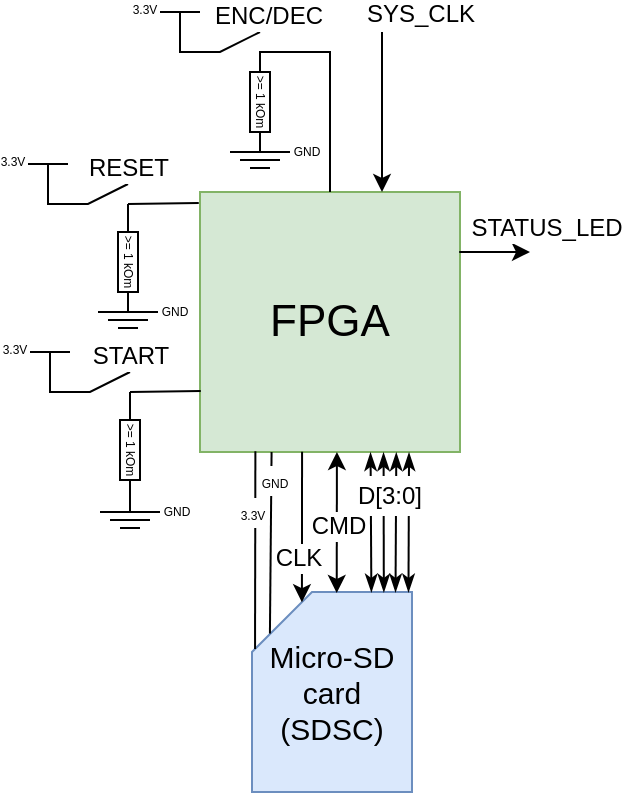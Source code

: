 <mxfile version="20.2.3" type="device"><diagram id="fO9pJ9hmjl-DQnfwtDK7" name="Страница 1"><mxGraphModel dx="447" dy="308" grid="1" gridSize="10" guides="1" tooltips="1" connect="1" arrows="1" fold="1" page="1" pageScale="1" pageWidth="1169" pageHeight="827" math="0" shadow="0"><root><mxCell id="0"/><mxCell id="1" parent="0"/><mxCell id="NyUPaynE3EMtB2uFRSFc-2" value="&lt;font style=&quot;font-size: 15px;&quot;&gt;Micro-SD card (SDSC)&lt;/font&gt;" style="shape=card;whiteSpace=wrap;html=1;fillColor=#dae8fc;strokeColor=#6c8ebf;" parent="1" vertex="1"><mxGeometry x="161" y="330" width="80" height="100" as="geometry"/></mxCell><mxCell id="NyUPaynE3EMtB2uFRSFc-4" value="&lt;font style=&quot;font-size: 22px;&quot;&gt;FPGA&lt;/font&gt;" style="whiteSpace=wrap;html=1;aspect=fixed;fillColor=#d5e8d4;strokeColor=#82b366;" parent="1" vertex="1"><mxGeometry x="135" y="130" width="130" height="130" as="geometry"/></mxCell><mxCell id="NyUPaynE3EMtB2uFRSFc-5" value="" style="endArrow=classicThin;html=1;rounded=0;fontSize=22;entryX=0.804;entryY=1.003;entryDx=0;entryDy=0;exitX=0.978;exitY=0;exitDx=0;exitDy=0;exitPerimeter=0;startArrow=classicThin;startFill=1;endFill=1;entryPerimeter=0;" parent="1" source="NyUPaynE3EMtB2uFRSFc-2" edge="1"><mxGeometry width="50" height="50" relative="1" as="geometry"><mxPoint x="239.28" y="329.5" as="sourcePoint"/><mxPoint x="239.52" y="260.39" as="targetPoint"/></mxGeometry></mxCell><mxCell id="NyUPaynE3EMtB2uFRSFc-6" value="" style="endArrow=classicThin;html=1;rounded=0;fontSize=22;entryX=0.755;entryY=1.003;entryDx=0;entryDy=0;exitX=0.897;exitY=0;exitDx=0;exitDy=0;exitPerimeter=0;startArrow=classicThin;startFill=1;endFill=1;entryPerimeter=0;" parent="1" source="NyUPaynE3EMtB2uFRSFc-2" target="NyUPaynE3EMtB2uFRSFc-4" edge="1"><mxGeometry width="50" height="50" relative="1" as="geometry"><mxPoint x="232.72" y="330.4" as="sourcePoint"/><mxPoint x="233.22" y="260.5" as="targetPoint"/></mxGeometry></mxCell><mxCell id="NyUPaynE3EMtB2uFRSFc-8" value="" style="endArrow=classicThin;html=1;rounded=0;fontSize=22;exitX=0.824;exitY=0;exitDx=0;exitDy=0;exitPerimeter=0;startArrow=classicThin;startFill=1;endFill=1;entryX=0.706;entryY=1.003;entryDx=0;entryDy=0;entryPerimeter=0;" parent="1" source="NyUPaynE3EMtB2uFRSFc-2" edge="1"><mxGeometry width="50" height="50" relative="1" as="geometry"><mxPoint x="226.88" y="329.8" as="sourcePoint"/><mxPoint x="226.78" y="260.39" as="targetPoint"/></mxGeometry></mxCell><mxCell id="NyUPaynE3EMtB2uFRSFc-9" value="" style="endArrow=classicThin;html=1;rounded=0;fontSize=22;entryX=0.656;entryY=1.003;entryDx=0;entryDy=0;exitX=0.746;exitY=0;exitDx=0;exitDy=0;exitPerimeter=0;startArrow=classicThin;startFill=1;endFill=1;entryPerimeter=0;" parent="1" source="NyUPaynE3EMtB2uFRSFc-2" target="NyUPaynE3EMtB2uFRSFc-4" edge="1"><mxGeometry width="50" height="50" relative="1" as="geometry"><mxPoint x="220.68" y="329.6" as="sourcePoint"/><mxPoint x="220.22" y="260.5" as="targetPoint"/></mxGeometry></mxCell><mxCell id="NyUPaynE3EMtB2uFRSFc-12" value="D[3:0]" style="text;html=1;strokeColor=none;fillColor=default;align=center;verticalAlign=middle;whiteSpace=wrap;rounded=0;fontSize=12;" parent="1" vertex="1"><mxGeometry x="210" y="272" width="40" height="20" as="geometry"/></mxCell><mxCell id="NyUPaynE3EMtB2uFRSFc-17" value="" style="endArrow=classic;html=1;rounded=0;fontSize=12;exitX=0.392;exitY=0.005;exitDx=0;exitDy=0;exitPerimeter=0;entryX=0.442;entryY=1;entryDx=0;entryDy=0;entryPerimeter=0;startArrow=classic;startFill=1;endFill=1;" parent="1" edge="1"><mxGeometry width="50" height="50" relative="1" as="geometry"><mxPoint x="203.36" y="330.5" as="sourcePoint"/><mxPoint x="203.46" y="260" as="targetPoint"/></mxGeometry></mxCell><mxCell id="NyUPaynE3EMtB2uFRSFc-18" value="CMD" style="edgeLabel;html=1;align=center;verticalAlign=middle;resizable=0;points=[];fontSize=12;" parent="NyUPaynE3EMtB2uFRSFc-17" vertex="1" connectable="0"><mxGeometry x="0.102" relative="1" as="geometry"><mxPoint y="5" as="offset"/></mxGeometry></mxCell><mxCell id="NyUPaynE3EMtB2uFRSFc-19" value="" style="endArrow=none;html=1;rounded=0;fontSize=12;exitX=0.312;exitY=0.051;exitDx=0;exitDy=0;exitPerimeter=0;entryX=0.331;entryY=0.999;entryDx=0;entryDy=0;entryPerimeter=0;startArrow=classic;startFill=1;" parent="1" source="NyUPaynE3EMtB2uFRSFc-2" edge="1"><mxGeometry width="50" height="50" relative="1" as="geometry"><mxPoint x="185.96" y="333" as="sourcePoint"/><mxPoint x="186.03" y="259.87" as="targetPoint"/></mxGeometry></mxCell><mxCell id="NyUPaynE3EMtB2uFRSFc-20" value="CLK" style="edgeLabel;html=1;align=center;verticalAlign=middle;resizable=0;points=[];fontSize=12;" parent="NyUPaynE3EMtB2uFRSFc-19" vertex="1" connectable="0"><mxGeometry x="0.102" relative="1" as="geometry"><mxPoint x="-2" y="19" as="offset"/></mxGeometry></mxCell><mxCell id="NyUPaynE3EMtB2uFRSFc-21" value="" style="endArrow=none;html=1;rounded=0;fontSize=12;entryX=0.331;entryY=0.999;entryDx=0;entryDy=0;entryPerimeter=0;exitX=0.112;exitY=0.208;exitDx=0;exitDy=0;exitPerimeter=0;" parent="1" source="NyUPaynE3EMtB2uFRSFc-2" edge="1"><mxGeometry width="50" height="50" relative="1" as="geometry"><mxPoint x="170" y="350" as="sourcePoint"/><mxPoint x="170.79" y="260.0" as="targetPoint"/></mxGeometry></mxCell><mxCell id="NyUPaynE3EMtB2uFRSFc-22" value="&lt;font style=&quot;font-size: 6px;&quot;&gt;GND&lt;/font&gt;" style="edgeLabel;html=1;align=center;verticalAlign=middle;resizable=0;points=[];fontSize=12;" parent="NyUPaynE3EMtB2uFRSFc-21" vertex="1" connectable="0"><mxGeometry x="0.102" relative="1" as="geometry"><mxPoint x="1" y="-27" as="offset"/></mxGeometry></mxCell><mxCell id="NyUPaynE3EMtB2uFRSFc-23" value="" style="endArrow=none;html=1;rounded=0;fontSize=12;exitX=0.019;exitY=0.285;exitDx=0;exitDy=0;exitPerimeter=0;entryX=0.213;entryY=0.997;entryDx=0;entryDy=0;entryPerimeter=0;" parent="1" source="NyUPaynE3EMtB2uFRSFc-2" target="NyUPaynE3EMtB2uFRSFc-4" edge="1"><mxGeometry width="50" height="50" relative="1" as="geometry"><mxPoint x="161" y="343.73" as="sourcePoint"/><mxPoint x="161.79" y="260.0" as="targetPoint"/></mxGeometry></mxCell><mxCell id="NyUPaynE3EMtB2uFRSFc-24" value="&lt;font style=&quot;font-size: 6px;&quot;&gt;3.3V&lt;/font&gt;" style="edgeLabel;html=1;align=center;verticalAlign=middle;resizable=0;points=[];fontSize=12;" parent="NyUPaynE3EMtB2uFRSFc-23" vertex="1" connectable="0"><mxGeometry x="0.102" relative="1" as="geometry"><mxPoint x="-2" y="-14" as="offset"/></mxGeometry></mxCell><mxCell id="NyUPaynE3EMtB2uFRSFc-26" value="" style="endArrow=none;html=1;rounded=0;fontSize=6;entryX=0.003;entryY=0.765;entryDx=0;entryDy=0;entryPerimeter=0;" parent="1" target="NyUPaynE3EMtB2uFRSFc-4" edge="1"><mxGeometry width="50" height="50" relative="1" as="geometry"><mxPoint x="100" y="230" as="sourcePoint"/><mxPoint x="140" y="200" as="targetPoint"/></mxGeometry></mxCell><mxCell id="NyUPaynE3EMtB2uFRSFc-27" value="" style="endArrow=none;html=1;rounded=0;fontSize=6;" parent="1" edge="1"><mxGeometry width="50" height="50" relative="1" as="geometry"><mxPoint x="50" y="210" as="sourcePoint"/><mxPoint x="100" y="220" as="targetPoint"/><Array as="points"><mxPoint x="70" y="210"/><mxPoint x="60" y="210"/><mxPoint x="60" y="230"/><mxPoint x="80" y="230"/></Array></mxGeometry></mxCell><mxCell id="NyUPaynE3EMtB2uFRSFc-29" value="3.3V" style="edgeLabel;html=1;align=center;verticalAlign=middle;resizable=0;points=[];fontSize=6;" parent="NyUPaynE3EMtB2uFRSFc-27" vertex="1" connectable="0"><mxGeometry x="-0.872" y="1" relative="1" as="geometry"><mxPoint x="-14" as="offset"/></mxGeometry></mxCell><mxCell id="NyUPaynE3EMtB2uFRSFc-39" value="&lt;font style=&quot;font-size: 12px;&quot;&gt;START&lt;/font&gt;" style="edgeLabel;html=1;align=center;verticalAlign=middle;resizable=0;points=[];fontSize=6;" parent="NyUPaynE3EMtB2uFRSFc-27" vertex="1" connectable="0"><mxGeometry x="0.851" y="1" relative="1" as="geometry"><mxPoint x="6" y="-10" as="offset"/></mxGeometry></mxCell><mxCell id="NyUPaynE3EMtB2uFRSFc-30" value="" style="endArrow=none;html=1;rounded=0;fontSize=6;" parent="1" target="NyUPaynE3EMtB2uFRSFc-31" edge="1"><mxGeometry width="50" height="50" relative="1" as="geometry"><mxPoint x="100" y="230" as="sourcePoint"/><mxPoint x="100" y="210" as="targetPoint"/></mxGeometry></mxCell><mxCell id="NyUPaynE3EMtB2uFRSFc-31" value="&amp;gt;= 1 kOm" style="rounded=0;whiteSpace=wrap;html=1;fontSize=6;fillColor=default;rotation=90;" parent="1" vertex="1"><mxGeometry x="85" y="254" width="30" height="10" as="geometry"/></mxCell><mxCell id="NyUPaynE3EMtB2uFRSFc-34" value="" style="endArrow=none;html=1;rounded=0;fontSize=6;entryX=1;entryY=0.5;entryDx=0;entryDy=0;" parent="1" target="NyUPaynE3EMtB2uFRSFc-31" edge="1"><mxGeometry width="50" height="50" relative="1" as="geometry"><mxPoint x="100" y="290" as="sourcePoint"/><mxPoint x="110" y="270" as="targetPoint"/></mxGeometry></mxCell><mxCell id="NyUPaynE3EMtB2uFRSFc-35" value="" style="endArrow=none;html=1;rounded=0;fontSize=6;" parent="1" edge="1"><mxGeometry width="50" height="50" relative="1" as="geometry"><mxPoint x="85" y="290" as="sourcePoint"/><mxPoint x="115" y="290" as="targetPoint"/></mxGeometry></mxCell><mxCell id="NyUPaynE3EMtB2uFRSFc-38" value="GND" style="edgeLabel;html=1;align=center;verticalAlign=middle;resizable=0;points=[];fontSize=6;" parent="NyUPaynE3EMtB2uFRSFc-35" vertex="1" connectable="0"><mxGeometry x="0.433" relative="1" as="geometry"><mxPoint x="16" as="offset"/></mxGeometry></mxCell><mxCell id="NyUPaynE3EMtB2uFRSFc-36" value="" style="endArrow=none;html=1;rounded=0;fontSize=6;" parent="1" edge="1"><mxGeometry width="50" height="50" relative="1" as="geometry"><mxPoint x="90" y="294" as="sourcePoint"/><mxPoint x="110" y="294" as="targetPoint"/></mxGeometry></mxCell><mxCell id="NyUPaynE3EMtB2uFRSFc-37" value="" style="endArrow=none;html=1;rounded=0;fontSize=6;" parent="1" edge="1"><mxGeometry width="50" height="50" relative="1" as="geometry"><mxPoint x="95" y="298" as="sourcePoint"/><mxPoint x="105" y="298" as="targetPoint"/></mxGeometry></mxCell><mxCell id="NyUPaynE3EMtB2uFRSFc-40" value="" style="endArrow=none;html=1;rounded=0;fontSize=6;entryX=0.003;entryY=0.765;entryDx=0;entryDy=0;entryPerimeter=0;" parent="1" edge="1"><mxGeometry width="50" height="50" relative="1" as="geometry"><mxPoint x="99" y="136" as="sourcePoint"/><mxPoint x="134.39" y="135.45" as="targetPoint"/></mxGeometry></mxCell><mxCell id="NyUPaynE3EMtB2uFRSFc-41" value="" style="endArrow=none;html=1;rounded=0;fontSize=6;" parent="1" edge="1"><mxGeometry width="50" height="50" relative="1" as="geometry"><mxPoint x="49" y="116" as="sourcePoint"/><mxPoint x="99" y="126" as="targetPoint"/><Array as="points"><mxPoint x="69" y="116"/><mxPoint x="59" y="116"/><mxPoint x="59" y="136"/><mxPoint x="79" y="136"/></Array></mxGeometry></mxCell><mxCell id="NyUPaynE3EMtB2uFRSFc-42" value="3.3V" style="edgeLabel;html=1;align=center;verticalAlign=middle;resizable=0;points=[];fontSize=6;" parent="NyUPaynE3EMtB2uFRSFc-41" vertex="1" connectable="0"><mxGeometry x="-0.872" y="1" relative="1" as="geometry"><mxPoint x="-14" as="offset"/></mxGeometry></mxCell><mxCell id="NyUPaynE3EMtB2uFRSFc-43" value="&lt;font style=&quot;font-size: 12px;&quot;&gt;RESET&lt;/font&gt;" style="edgeLabel;html=1;align=center;verticalAlign=middle;resizable=0;points=[];fontSize=6;" parent="NyUPaynE3EMtB2uFRSFc-41" vertex="1" connectable="0"><mxGeometry x="0.851" y="1" relative="1" as="geometry"><mxPoint x="6" y="-10" as="offset"/></mxGeometry></mxCell><mxCell id="NyUPaynE3EMtB2uFRSFc-44" value="" style="endArrow=none;html=1;rounded=0;fontSize=6;" parent="1" target="NyUPaynE3EMtB2uFRSFc-45" edge="1"><mxGeometry width="50" height="50" relative="1" as="geometry"><mxPoint x="99" y="136" as="sourcePoint"/><mxPoint x="99" y="116" as="targetPoint"/></mxGeometry></mxCell><mxCell id="NyUPaynE3EMtB2uFRSFc-45" value="&amp;gt;= 1 kOm" style="rounded=0;whiteSpace=wrap;html=1;fontSize=6;fillColor=default;rotation=90;" parent="1" vertex="1"><mxGeometry x="84" y="160" width="30" height="10" as="geometry"/></mxCell><mxCell id="NyUPaynE3EMtB2uFRSFc-46" value="" style="endArrow=none;html=1;rounded=0;fontSize=6;entryX=1;entryY=0.5;entryDx=0;entryDy=0;" parent="1" target="NyUPaynE3EMtB2uFRSFc-45" edge="1"><mxGeometry width="50" height="50" relative="1" as="geometry"><mxPoint x="99" y="190" as="sourcePoint"/><mxPoint x="109" y="176" as="targetPoint"/></mxGeometry></mxCell><mxCell id="NyUPaynE3EMtB2uFRSFc-47" value="" style="endArrow=none;html=1;rounded=0;fontSize=6;" parent="1" edge="1"><mxGeometry width="50" height="50" relative="1" as="geometry"><mxPoint x="84" y="190" as="sourcePoint"/><mxPoint x="114" y="190" as="targetPoint"/></mxGeometry></mxCell><mxCell id="NyUPaynE3EMtB2uFRSFc-48" value="GND" style="edgeLabel;html=1;align=center;verticalAlign=middle;resizable=0;points=[];fontSize=6;" parent="NyUPaynE3EMtB2uFRSFc-47" vertex="1" connectable="0"><mxGeometry x="0.433" relative="1" as="geometry"><mxPoint x="16" as="offset"/></mxGeometry></mxCell><mxCell id="NyUPaynE3EMtB2uFRSFc-49" value="" style="endArrow=none;html=1;rounded=0;fontSize=6;" parent="1" edge="1"><mxGeometry width="50" height="50" relative="1" as="geometry"><mxPoint x="89" y="194" as="sourcePoint"/><mxPoint x="109" y="194" as="targetPoint"/></mxGeometry></mxCell><mxCell id="NyUPaynE3EMtB2uFRSFc-50" value="" style="endArrow=none;html=1;rounded=0;fontSize=6;" parent="1" edge="1"><mxGeometry width="50" height="50" relative="1" as="geometry"><mxPoint x="94" y="198.0" as="sourcePoint"/><mxPoint x="104" y="198.0" as="targetPoint"/></mxGeometry></mxCell><mxCell id="NyUPaynE3EMtB2uFRSFc-51" value="" style="endArrow=classic;html=1;rounded=0;fontSize=6;exitX=0.997;exitY=0.231;exitDx=0;exitDy=0;exitPerimeter=0;" parent="1" source="NyUPaynE3EMtB2uFRSFc-4" edge="1"><mxGeometry width="50" height="50" relative="1" as="geometry"><mxPoint x="160" y="180" as="sourcePoint"/><mxPoint x="300" y="160" as="targetPoint"/></mxGeometry></mxCell><mxCell id="NyUPaynE3EMtB2uFRSFc-52" value="&lt;font style=&quot;font-size: 12px;&quot;&gt;STATUS_LED&lt;/font&gt;" style="edgeLabel;html=1;align=center;verticalAlign=middle;resizable=0;points=[];fontSize=6;" parent="NyUPaynE3EMtB2uFRSFc-51" vertex="1" connectable="0"><mxGeometry x="0.698" relative="1" as="geometry"><mxPoint x="13" y="-12" as="offset"/></mxGeometry></mxCell><mxCell id="NyUPaynE3EMtB2uFRSFc-53" value="" style="endArrow=none;html=1;rounded=0;fontSize=6;entryX=0.5;entryY=0;entryDx=0;entryDy=0;exitX=0;exitY=0.5;exitDx=0;exitDy=0;" parent="1" target="NyUPaynE3EMtB2uFRSFc-4" edge="1" source="NyUPaynE3EMtB2uFRSFc-58"><mxGeometry width="50" height="50" relative="1" as="geometry"><mxPoint x="165" y="56" as="sourcePoint"/><mxPoint x="220" y="55" as="targetPoint"/><Array as="points"><mxPoint x="165" y="60"/><mxPoint x="200" y="60"/></Array></mxGeometry></mxCell><mxCell id="NyUPaynE3EMtB2uFRSFc-54" value="" style="endArrow=none;html=1;rounded=0;fontSize=6;" parent="1" edge="1"><mxGeometry width="50" height="50" relative="1" as="geometry"><mxPoint x="115" y="40" as="sourcePoint"/><mxPoint x="165" y="50" as="targetPoint"/><Array as="points"><mxPoint x="135" y="40"/><mxPoint x="125" y="40"/><mxPoint x="125" y="60"/><mxPoint x="145" y="60"/></Array></mxGeometry></mxCell><mxCell id="NyUPaynE3EMtB2uFRSFc-55" value="3.3V" style="edgeLabel;html=1;align=center;verticalAlign=middle;resizable=0;points=[];fontSize=6;" parent="NyUPaynE3EMtB2uFRSFc-54" vertex="1" connectable="0"><mxGeometry x="-0.872" y="1" relative="1" as="geometry"><mxPoint x="-14" as="offset"/></mxGeometry></mxCell><mxCell id="NyUPaynE3EMtB2uFRSFc-56" value="&lt;font style=&quot;font-size: 12px;&quot;&gt;ENC/DEC&lt;/font&gt;" style="edgeLabel;html=1;align=center;verticalAlign=middle;resizable=0;points=[];fontSize=6;" parent="NyUPaynE3EMtB2uFRSFc-54" vertex="1" connectable="0"><mxGeometry x="0.851" y="1" relative="1" as="geometry"><mxPoint x="10" y="-10" as="offset"/></mxGeometry></mxCell><mxCell id="NyUPaynE3EMtB2uFRSFc-58" value="&amp;gt;= 1 kOm" style="rounded=0;whiteSpace=wrap;html=1;fontSize=6;fillColor=default;rotation=90;" parent="1" vertex="1"><mxGeometry x="150" y="80" width="30" height="10" as="geometry"/></mxCell><mxCell id="NyUPaynE3EMtB2uFRSFc-59" value="" style="endArrow=none;html=1;rounded=0;fontSize=6;entryX=1;entryY=0.5;entryDx=0;entryDy=0;" parent="1" target="NyUPaynE3EMtB2uFRSFc-58" edge="1"><mxGeometry width="50" height="50" relative="1" as="geometry"><mxPoint x="165" y="110" as="sourcePoint"/><mxPoint x="175" y="96" as="targetPoint"/></mxGeometry></mxCell><mxCell id="NyUPaynE3EMtB2uFRSFc-60" value="" style="endArrow=none;html=1;rounded=0;fontSize=6;" parent="1" edge="1"><mxGeometry width="50" height="50" relative="1" as="geometry"><mxPoint x="150" y="110" as="sourcePoint"/><mxPoint x="180" y="110" as="targetPoint"/></mxGeometry></mxCell><mxCell id="NyUPaynE3EMtB2uFRSFc-61" value="GND" style="edgeLabel;html=1;align=center;verticalAlign=middle;resizable=0;points=[];fontSize=6;" parent="NyUPaynE3EMtB2uFRSFc-60" vertex="1" connectable="0"><mxGeometry x="0.433" relative="1" as="geometry"><mxPoint x="16" as="offset"/></mxGeometry></mxCell><mxCell id="NyUPaynE3EMtB2uFRSFc-62" value="" style="endArrow=none;html=1;rounded=0;fontSize=6;" parent="1" edge="1"><mxGeometry width="50" height="50" relative="1" as="geometry"><mxPoint x="155" y="114" as="sourcePoint"/><mxPoint x="175" y="114" as="targetPoint"/></mxGeometry></mxCell><mxCell id="NyUPaynE3EMtB2uFRSFc-63" value="" style="endArrow=none;html=1;rounded=0;fontSize=6;" parent="1" edge="1"><mxGeometry width="50" height="50" relative="1" as="geometry"><mxPoint x="160" y="118.0" as="sourcePoint"/><mxPoint x="170" y="118.0" as="targetPoint"/></mxGeometry></mxCell><mxCell id="KM2RA54iMA9DWckKqhhu-1" value="" style="endArrow=classic;html=1;rounded=0;fontSize=12;fontColor=#0000FF;strokeColor=#000000;" edge="1" parent="1"><mxGeometry width="50" height="50" relative="1" as="geometry"><mxPoint x="226" y="50" as="sourcePoint"/><mxPoint x="226" y="130" as="targetPoint"/></mxGeometry></mxCell><mxCell id="KM2RA54iMA9DWckKqhhu-2" value="&lt;font color=&quot;#000000&quot;&gt;SYS_CLK&lt;/font&gt;" style="edgeLabel;html=1;align=center;verticalAlign=middle;resizable=0;points=[];fontSize=12;fontColor=#0000FF;" vertex="1" connectable="0" parent="KM2RA54iMA9DWckKqhhu-1"><mxGeometry x="-0.921" y="-1" relative="1" as="geometry"><mxPoint x="20" y="-12" as="offset"/></mxGeometry></mxCell></root></mxGraphModel></diagram></mxfile>